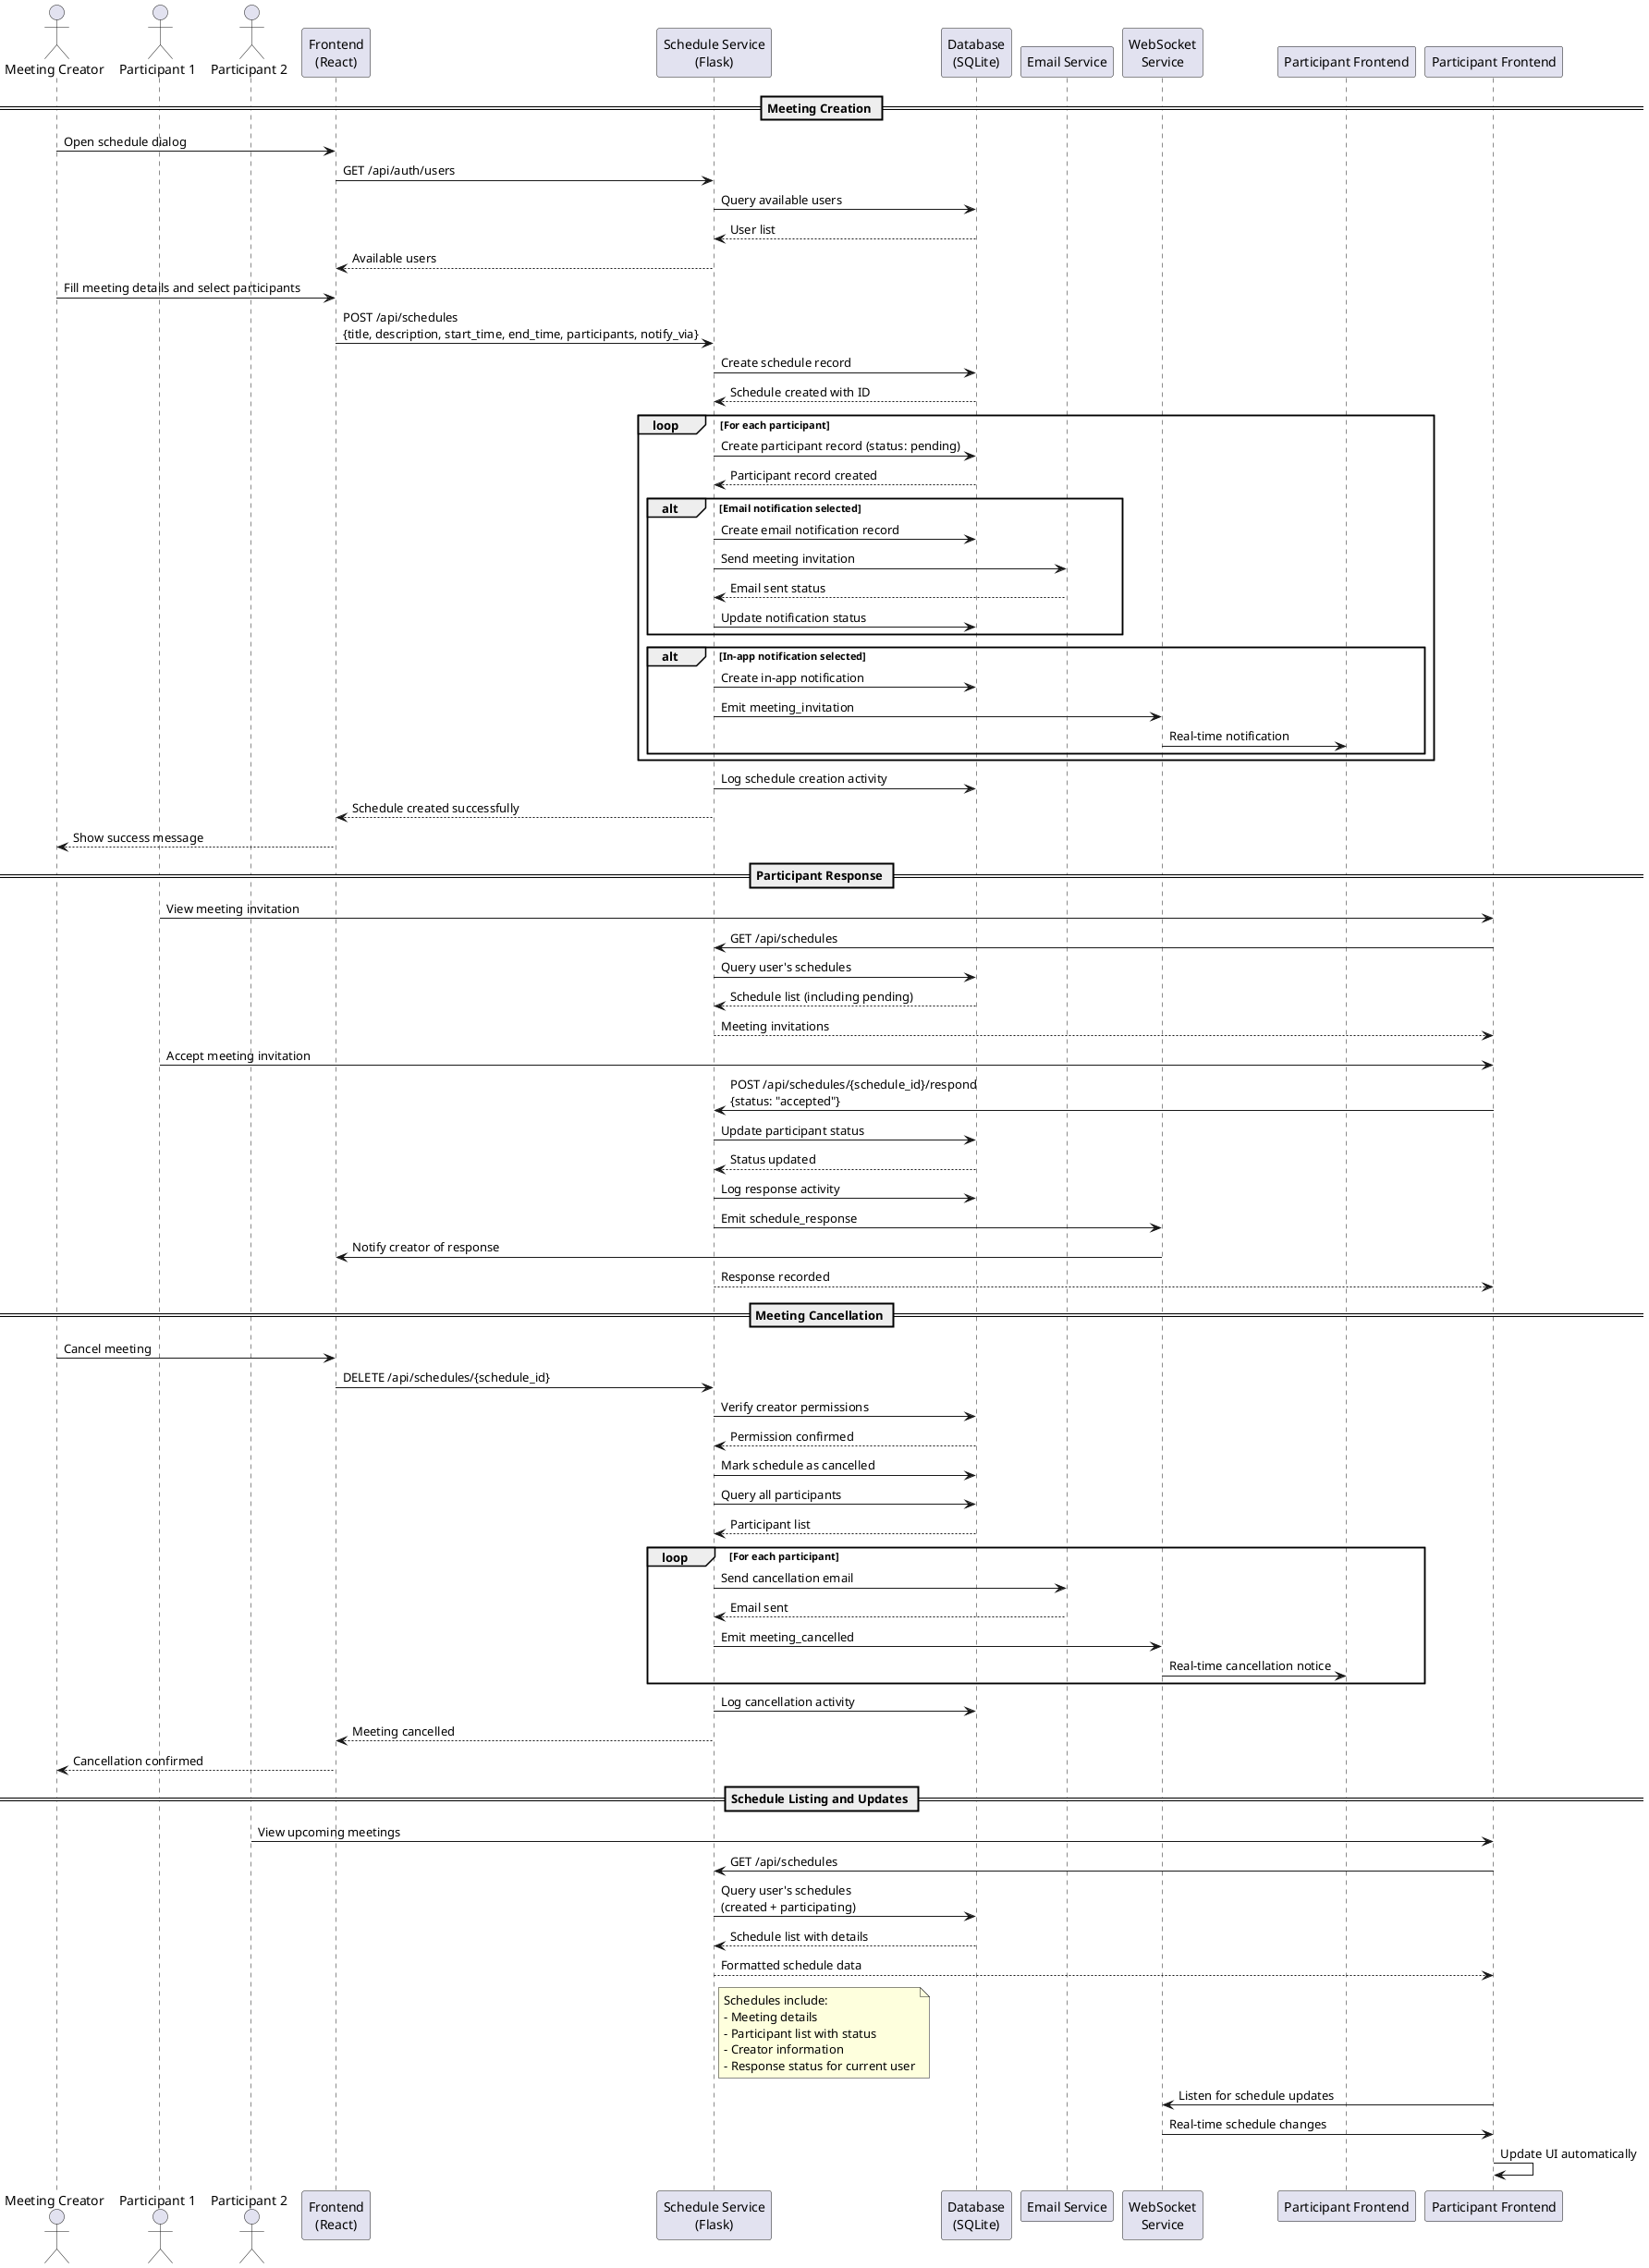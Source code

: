 @startuml Meeting_Scheduling_Sequence

actor "Meeting Creator" as Creator
actor "Participant 1" as Participant1
actor "Participant 2" as Participant2
participant "Frontend\n(React)" as Frontend
participant "Schedule Service\n(Flask)" as ScheduleService
participant "Database\n(SQLite)" as Database
participant "Email Service" as EmailService
participant "WebSocket\nService" as WebSocket

== Meeting Creation ==
Creator -> Frontend: Open schedule dialog
Frontend -> ScheduleService: GET /api/auth/users
ScheduleService -> Database: Query available users
Database --> ScheduleService: User list
ScheduleService --> Frontend: Available users

Creator -> Frontend: Fill meeting details and select participants
Frontend -> ScheduleService: POST /api/schedules\n{title, description, start_time, end_time, participants, notify_via}
ScheduleService -> Database: Create schedule record
Database --> ScheduleService: Schedule created with ID

loop For each participant
    ScheduleService -> Database: Create participant record (status: pending)
    Database --> ScheduleService: Participant record created
    
    alt Email notification selected
        ScheduleService -> Database: Create email notification record
        ScheduleService -> EmailService: Send meeting invitation
        EmailService --> ScheduleService: Email sent status
        ScheduleService -> Database: Update notification status
    end
    
    alt In-app notification selected
        ScheduleService -> Database: Create in-app notification
        ScheduleService -> WebSocket: Emit meeting_invitation
        WebSocket -> "Participant Frontend": Real-time notification
    end
end

ScheduleService -> Database: Log schedule creation activity
ScheduleService --> Frontend: Schedule created successfully
Frontend --> Creator: Show success message

== Participant Response ==
Participant1 -> "Participant Frontend" as ParticipantFrontend: View meeting invitation
ParticipantFrontend -> ScheduleService: GET /api/schedules
ScheduleService -> Database: Query user's schedules
Database --> ScheduleService: Schedule list (including pending)
ScheduleService --> ParticipantFrontend: Meeting invitations

Participant1 -> ParticipantFrontend: Accept meeting invitation
ParticipantFrontend -> ScheduleService: POST /api/schedules/{schedule_id}/respond\n{status: "accepted"}
ScheduleService -> Database: Update participant status
Database --> ScheduleService: Status updated
ScheduleService -> Database: Log response activity
ScheduleService -> WebSocket: Emit schedule_response
WebSocket -> Frontend: Notify creator of response
ScheduleService --> ParticipantFrontend: Response recorded

== Meeting Cancellation ==
Creator -> Frontend: Cancel meeting
Frontend -> ScheduleService: DELETE /api/schedules/{schedule_id}
ScheduleService -> Database: Verify creator permissions
Database --> ScheduleService: Permission confirmed
ScheduleService -> Database: Mark schedule as cancelled
ScheduleService -> Database: Query all participants
Database --> ScheduleService: Participant list

loop For each participant
    ScheduleService -> EmailService: Send cancellation email
    EmailService --> ScheduleService: Email sent
    ScheduleService -> WebSocket: Emit meeting_cancelled
    WebSocket -> "Participant Frontend": Real-time cancellation notice
end

ScheduleService -> Database: Log cancellation activity
ScheduleService --> Frontend: Meeting cancelled
Frontend --> Creator: Cancellation confirmed

== Schedule Listing and Updates ==
Participant2 -> ParticipantFrontend: View upcoming meetings
ParticipantFrontend -> ScheduleService: GET /api/schedules
ScheduleService -> Database: Query user's schedules\n(created + participating)
Database --> ScheduleService: Schedule list with details
ScheduleService --> ParticipantFrontend: Formatted schedule data

note right of ScheduleService
  Schedules include:
  - Meeting details
  - Participant list with status
  - Creator information
  - Response status for current user
end note

ParticipantFrontend -> WebSocket: Listen for schedule updates
WebSocket -> ParticipantFrontend: Real-time schedule changes
ParticipantFrontend -> ParticipantFrontend: Update UI automatically

@enduml
